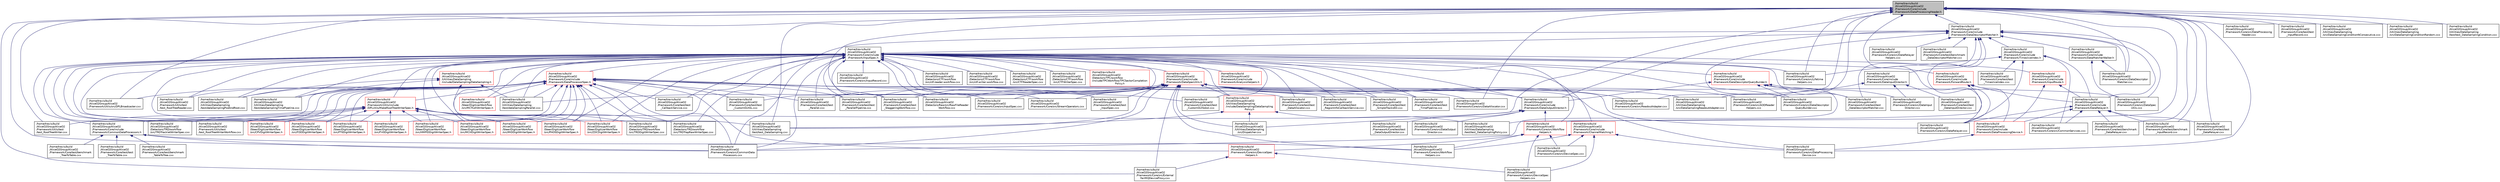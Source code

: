 digraph "/home/travis/build/AliceO2Group/AliceO2/Framework/Core/include/Framework/DataProcessingHeader.h"
{
 // INTERACTIVE_SVG=YES
  bgcolor="transparent";
  edge [fontname="Helvetica",fontsize="10",labelfontname="Helvetica",labelfontsize="10"];
  node [fontname="Helvetica",fontsize="10",shape=record];
  Node14 [label="/home/travis/build\l/AliceO2Group/AliceO2\l/Framework/Core/include\l/Framework/DataProcessingHeader.h",height=0.2,width=0.4,color="black", fillcolor="grey75", style="filled", fontcolor="black"];
  Node14 -> Node15 [dir="back",color="midnightblue",fontsize="10",style="solid",fontname="Helvetica"];
  Node15 [label="/home/travis/build\l/AliceO2Group/AliceO2\l/Detectors/Raw/src/RawFileReader\lWorkflow.cxx",height=0.2,width=0.4,color="black",URL="$d3/d87/RawFileReaderWorkflow_8cxx.html"];
  Node14 -> Node16 [dir="back",color="midnightblue",fontsize="10",style="solid",fontname="Helvetica"];
  Node16 [label="/home/travis/build\l/AliceO2Group/AliceO2\l/Framework/Core/include\l/Framework/DataDescriptorMatcher.h",height=0.2,width=0.4,color="black",URL="$d3/da3/DataDescriptorMatcher_8h.html"];
  Node16 -> Node17 [dir="back",color="midnightblue",fontsize="10",style="solid",fontname="Helvetica"];
  Node17 [label="/home/travis/build\l/AliceO2Group/AliceO2\l/Framework/Core/include\l/Framework/DataInputDirector.h",height=0.2,width=0.4,color="black",URL="$d0/d9c/DataInputDirector_8h.html"];
  Node17 -> Node18 [dir="back",color="midnightblue",fontsize="10",style="solid",fontname="Helvetica"];
  Node18 [label="/home/travis/build\l/AliceO2Group/AliceO2\l/Framework/Core/src/AODReader\lHelpers.cxx",height=0.2,width=0.4,color="black",URL="$d4/dc5/AODReaderHelpers_8cxx.html"];
  Node17 -> Node19 [dir="back",color="midnightblue",fontsize="10",style="solid",fontname="Helvetica"];
  Node19 [label="/home/travis/build\l/AliceO2Group/AliceO2\l/Framework/Core/src/DataInput\lDirector.cxx",height=0.2,width=0.4,color="black",URL="$d6/d2a/DataInputDirector_8cxx.html"];
  Node17 -> Node20 [dir="back",color="midnightblue",fontsize="10",style="solid",fontname="Helvetica"];
  Node20 [label="/home/travis/build\l/AliceO2Group/AliceO2\l/Framework/Core/test/test\l_DataInputDirector.cxx",height=0.2,width=0.4,color="black",URL="$df/d68/test__DataInputDirector_8cxx.html"];
  Node16 -> Node21 [dir="back",color="midnightblue",fontsize="10",style="solid",fontname="Helvetica"];
  Node21 [label="/home/travis/build\l/AliceO2Group/AliceO2\l/Framework/Core/include\l/Framework/DataMatcherWalker.h",height=0.2,width=0.4,color="black",URL="$d7/dc7/DataMatcherWalker_8h.html"];
  Node21 -> Node22 [dir="back",color="midnightblue",fontsize="10",style="solid",fontname="Helvetica"];
  Node22 [label="/home/travis/build\l/AliceO2Group/AliceO2\l/Framework/Core/src/DataDescriptor\lMatcher.cxx",height=0.2,width=0.4,color="black",URL="$d0/d2b/DataDescriptorMatcher_8cxx.html"];
  Node21 -> Node23 [dir="back",color="midnightblue",fontsize="10",style="solid",fontname="Helvetica"];
  Node23 [label="/home/travis/build\l/AliceO2Group/AliceO2\l/Framework/Core/src/DataSpec\lUtils.cxx",height=0.2,width=0.4,color="black",URL="$d4/dab/DataSpecUtils_8cxx.html"];
  Node16 -> Node24 [dir="back",color="midnightblue",fontsize="10",style="solid",fontname="Helvetica"];
  Node24 [label="/home/travis/build\l/AliceO2Group/AliceO2\l/Framework/Core/include\l/Framework/DataOutputDirector.h",height=0.2,width=0.4,color="black",URL="$d4/d61/DataOutputDirector_8h.html"];
  Node24 -> Node25 [dir="back",color="midnightblue",fontsize="10",style="solid",fontname="Helvetica"];
  Node25 [label="/home/travis/build\l/AliceO2Group/AliceO2\l/Framework/Core/include\l/Framework/CommonDataProcessors.h",height=0.2,width=0.4,color="black",URL="$d6/d58/CommonDataProcessors_8h.html"];
  Node25 -> Node26 [dir="back",color="midnightblue",fontsize="10",style="solid",fontname="Helvetica"];
  Node26 [label="/home/travis/build\l/AliceO2Group/AliceO2\l/Framework/Core/src/CommonData\lProcessors.cxx",height=0.2,width=0.4,color="black",URL="$df/d93/CommonDataProcessors_8cxx.html"];
  Node25 -> Node27 [dir="back",color="midnightblue",fontsize="10",style="solid",fontname="Helvetica"];
  Node27 [label="/home/travis/build\l/AliceO2Group/AliceO2\l/Framework/Core/src/Workflow\lHelpers.cxx",height=0.2,width=0.4,color="black",URL="$dc/da7/WorkflowHelpers_8cxx.html"];
  Node25 -> Node28 [dir="back",color="midnightblue",fontsize="10",style="solid",fontname="Helvetica"];
  Node28 [label="/home/travis/build\l/AliceO2Group/AliceO2\l/Framework/Core/test/benchmark\l_TableToTree.cxx",height=0.2,width=0.4,color="black",URL="$d9/dd7/benchmark__TableToTree_8cxx.html"];
  Node25 -> Node29 [dir="back",color="midnightblue",fontsize="10",style="solid",fontname="Helvetica"];
  Node29 [label="/home/travis/build\l/AliceO2Group/AliceO2\l/Framework/Core/test/benchmark\l_TreeToTable.cxx",height=0.2,width=0.4,color="black",URL="$dc/dc4/benchmark__TreeToTable_8cxx.html"];
  Node25 -> Node30 [dir="back",color="midnightblue",fontsize="10",style="solid",fontname="Helvetica"];
  Node30 [label="/home/travis/build\l/AliceO2Group/AliceO2\l/Framework/Core/test/test\l_TreeToTable.cxx",height=0.2,width=0.4,color="black",URL="$da/dae/test__TreeToTable_8cxx.html"];
  Node24 -> Node31 [dir="back",color="midnightblue",fontsize="10",style="solid",fontname="Helvetica"];
  Node31 [label="/home/travis/build\l/AliceO2Group/AliceO2\l/Framework/Core/src/DataOutput\lDirector.cxx",height=0.2,width=0.4,color="black",URL="$db/d61/DataOutputDirector_8cxx.html"];
  Node24 -> Node32 [dir="back",color="midnightblue",fontsize="10",style="solid",fontname="Helvetica"];
  Node32 [label="/home/travis/build\l/AliceO2Group/AliceO2\l/Framework/Core/src/Workflow\lHelpers.h",height=0.2,width=0.4,color="red",URL="$d9/da0/WorkflowHelpers_8h.html"];
  Node32 -> Node33 [dir="back",color="midnightblue",fontsize="10",style="solid",fontname="Helvetica"];
  Node33 [label="/home/travis/build\l/AliceO2Group/AliceO2\l/Framework/Core/src/DeviceSpec.cxx",height=0.2,width=0.4,color="black",URL="$d8/d84/DeviceSpec_8cxx.html"];
  Node32 -> Node34 [dir="back",color="midnightblue",fontsize="10",style="solid",fontname="Helvetica"];
  Node34 [label="/home/travis/build\l/AliceO2Group/AliceO2\l/Framework/Core/src/DeviceSpec\lHelpers.h",height=0.2,width=0.4,color="red",URL="$df/dda/DeviceSpecHelpers_8h.html"];
  Node34 -> Node35 [dir="back",color="midnightblue",fontsize="10",style="solid",fontname="Helvetica"];
  Node35 [label="/home/travis/build\l/AliceO2Group/AliceO2\l/Framework/Core/src/DeviceSpec\lHelpers.cxx",height=0.2,width=0.4,color="black",URL="$d1/dd9/DeviceSpecHelpers_8cxx.html"];
  Node34 -> Node36 [dir="back",color="midnightblue",fontsize="10",style="solid",fontname="Helvetica"];
  Node36 [label="/home/travis/build\l/AliceO2Group/AliceO2\l/Framework/Core/src/External\lFairMQDeviceProxy.cxx",height=0.2,width=0.4,color="black",URL="$dc/df3/ExternalFairMQDeviceProxy_8cxx.html"];
  Node32 -> Node35 [dir="back",color="midnightblue",fontsize="10",style="solid",fontname="Helvetica"];
  Node32 -> Node27 [dir="back",color="midnightblue",fontsize="10",style="solid",fontname="Helvetica"];
  Node24 -> Node46 [dir="back",color="midnightblue",fontsize="10",style="solid",fontname="Helvetica"];
  Node46 [label="/home/travis/build\l/AliceO2Group/AliceO2\l/Framework/Core/test/test\l_DataOutputDirector.cxx",height=0.2,width=0.4,color="black",URL="$d8/de2/test__DataOutputDirector_8cxx.html"];
  Node16 -> Node47 [dir="back",color="midnightblue",fontsize="10",style="solid",fontname="Helvetica"];
  Node47 [label="/home/travis/build\l/AliceO2Group/AliceO2\l/Framework/Core/include\l/Framework/DataRelayer.h",height=0.2,width=0.4,color="black",URL="$df/d59/DataRelayer_8h.html"];
  Node47 -> Node48 [dir="back",color="midnightblue",fontsize="10",style="solid",fontname="Helvetica"];
  Node48 [label="/home/travis/build\l/AliceO2Group/AliceO2\l/Framework/Core/include\l/Framework/DataProcessingDevice.h",height=0.2,width=0.4,color="red",URL="$d3/d4b/DataProcessingDevice_8h.html"];
  Node48 -> Node49 [dir="back",color="midnightblue",fontsize="10",style="solid",fontname="Helvetica"];
  Node49 [label="/home/travis/build\l/AliceO2Group/AliceO2\l/Framework/Core/src/DataProcessing\lDevice.cxx",height=0.2,width=0.4,color="black",URL="$db/dac/DataProcessingDevice_8cxx.html"];
  Node47 -> Node50 [dir="back",color="midnightblue",fontsize="10",style="solid",fontname="Helvetica"];
  Node50 [label="/home/travis/build\l/AliceO2Group/AliceO2\l/Framework/Core/src/CommonServices.cxx",height=0.2,width=0.4,color="black",URL="$dd/d27/CommonServices_8cxx.html"];
  Node47 -> Node51 [dir="back",color="midnightblue",fontsize="10",style="solid",fontname="Helvetica"];
  Node51 [label="/home/travis/build\l/AliceO2Group/AliceO2\l/Framework/Core/src/DataRelayer.cxx",height=0.2,width=0.4,color="black",URL="$d1/d57/DataRelayer_8cxx.html"];
  Node47 -> Node52 [dir="back",color="midnightblue",fontsize="10",style="solid",fontname="Helvetica"];
  Node52 [label="/home/travis/build\l/AliceO2Group/AliceO2\l/Framework/Core/test/benchmark\l_DataRelayer.cxx",height=0.2,width=0.4,color="black",URL="$d8/dd6/benchmark__DataRelayer_8cxx.html"];
  Node47 -> Node53 [dir="back",color="midnightblue",fontsize="10",style="solid",fontname="Helvetica"];
  Node53 [label="/home/travis/build\l/AliceO2Group/AliceO2\l/Framework/Core/test/benchmark\l_InputRecord.cxx",height=0.2,width=0.4,color="black",URL="$df/d93/benchmark__InputRecord_8cxx.html"];
  Node47 -> Node54 [dir="back",color="midnightblue",fontsize="10",style="solid",fontname="Helvetica"];
  Node54 [label="/home/travis/build\l/AliceO2Group/AliceO2\l/Framework/Core/test/test\l_DataRelayer.cxx",height=0.2,width=0.4,color="black",URL="$dc/d6d/test__DataRelayer_8cxx.html"];
  Node16 -> Node55 [dir="back",color="midnightblue",fontsize="10",style="solid",fontname="Helvetica"];
  Node55 [label="/home/travis/build\l/AliceO2Group/AliceO2\l/Framework/Core/include\l/Framework/InputSpec.h",height=0.2,width=0.4,color="black",URL="$d5/d3f/InputSpec_8h.html"];
  Node55 -> Node56 [dir="back",color="midnightblue",fontsize="10",style="solid",fontname="Helvetica"];
  Node56 [label="/home/travis/build\l/AliceO2Group/AliceO2\l/Detectors/CTF/workflow\l/src/ctf-reader-workflow.cxx",height=0.2,width=0.4,color="black",URL="$dc/d55/ctf-reader-workflow_8cxx.html"];
  Node55 -> Node57 [dir="back",color="midnightblue",fontsize="10",style="solid",fontname="Helvetica"];
  Node57 [label="/home/travis/build\l/AliceO2Group/AliceO2\l/Detectors/CTF/workflow\l/src/ctf-writer-workflow.cxx",height=0.2,width=0.4,color="black",URL="$d7/dcb/ctf-writer-workflow_8cxx.html"];
  Node55 -> Node58 [dir="back",color="midnightblue",fontsize="10",style="solid",fontname="Helvetica"];
  Node58 [label="/home/travis/build\l/AliceO2Group/AliceO2\l/Detectors/CTF/workflow\l/src/CTFReaderSpec.cxx",height=0.2,width=0.4,color="black",URL="$d8/d12/CTFReaderSpec_8cxx.html"];
  Node55 -> Node59 [dir="back",color="midnightblue",fontsize="10",style="solid",fontname="Helvetica"];
  Node59 [label="/home/travis/build\l/AliceO2Group/AliceO2\l/Detectors/CTF/workflow\l/src/CTFWriterSpec.cxx",height=0.2,width=0.4,color="black",URL="$d4/dd7/CTFWriterSpec_8cxx.html"];
  Node55 -> Node60 [dir="back",color="midnightblue",fontsize="10",style="solid",fontname="Helvetica"];
  Node60 [label="/home/travis/build\l/AliceO2Group/AliceO2\l/Detectors/TPC/workflow\l/include/TPCWorkflow/TPCSectorCompletion\lPolicy.h",height=0.2,width=0.4,color="red",URL="$df/d6d/TPCSectorCompletionPolicy_8h.html",tooltip="DPL completion policy helper for TPC scetor data. "];
  Node55 -> Node65 [dir="back",color="midnightblue",fontsize="10",style="solid",fontname="Helvetica"];
  Node65 [label="/home/travis/build\l/AliceO2Group/AliceO2\l/Detectors/TRD/workflow\l/src/TRDDigitWriterSpec.cxx",height=0.2,width=0.4,color="black",URL="$dd/d1a/TRDDigitWriterSpec_8cxx.html"];
  Node55 -> Node66 [dir="back",color="midnightblue",fontsize="10",style="solid",fontname="Helvetica"];
  Node66 [label="/home/travis/build\l/AliceO2Group/AliceO2\l/Detectors/TRD/workflow\l/src/TRDTrackletWriterSpec.cxx",height=0.2,width=0.4,color="black",URL="$d0/dfb/TRDTrackletWriterSpec_8cxx.html"];
  Node55 -> Node67 [dir="back",color="midnightblue",fontsize="10",style="solid",fontname="Helvetica"];
  Node67 [label="/home/travis/build\l/AliceO2Group/AliceO2\l/Detectors/TRD/workflow\l/src/TRDTrapRawWriterSpec.cxx",height=0.2,width=0.4,color="black",URL="$d1/d78/TRDTrapRawWriterSpec_8cxx.html"];
  Node55 -> Node68 [dir="back",color="midnightblue",fontsize="10",style="solid",fontname="Helvetica"];
  Node68 [label="/home/travis/build\l/AliceO2Group/AliceO2\l/Framework/Core/include\l/Framework/AnalysisHelpers.h",height=0.2,width=0.4,color="red",URL="$db/d34/AnalysisHelpers_8h.html"];
  Node55 -> Node170 [dir="back",color="midnightblue",fontsize="10",style="solid",fontname="Helvetica"];
  Node170 [label="/home/travis/build\l/AliceO2Group/AliceO2\l/Framework/Core/include\l/Framework/ChannelMatching.h",height=0.2,width=0.4,color="red",URL="$d3/d2c/ChannelMatching_8h.html"];
  Node170 -> Node49 [dir="back",color="midnightblue",fontsize="10",style="solid",fontname="Helvetica"];
  Node170 -> Node33 [dir="back",color="midnightblue",fontsize="10",style="solid",fontname="Helvetica"];
  Node170 -> Node35 [dir="back",color="midnightblue",fontsize="10",style="solid",fontname="Helvetica"];
  Node170 -> Node27 [dir="back",color="midnightblue",fontsize="10",style="solid",fontname="Helvetica"];
  Node55 -> Node25 [dir="back",color="midnightblue",fontsize="10",style="solid",fontname="Helvetica"];
  Node55 -> Node172 [dir="back",color="midnightblue",fontsize="10",style="solid",fontname="Helvetica"];
  Node172 [label="/home/travis/build\l/AliceO2Group/AliceO2\l/Framework/Core/include\l/Framework/DataDescriptorQueryBuilder.h",height=0.2,width=0.4,color="red",URL="$db/de2/DataDescriptorQueryBuilder_8h.html"];
  Node172 -> Node24 [dir="back",color="midnightblue",fontsize="10",style="solid",fontname="Helvetica"];
  Node172 -> Node26 [dir="back",color="midnightblue",fontsize="10",style="solid",fontname="Helvetica"];
  Node172 -> Node173 [dir="back",color="midnightblue",fontsize="10",style="solid",fontname="Helvetica"];
  Node173 [label="/home/travis/build\l/AliceO2Group/AliceO2\l/Framework/Core/src/DataDescriptor\lQueryBuilder.cxx",height=0.2,width=0.4,color="black",URL="$d3/d17/DataDescriptorQueryBuilder_8cxx.html"];
  Node172 -> Node19 [dir="back",color="midnightblue",fontsize="10",style="solid",fontname="Helvetica"];
  Node172 -> Node177 [dir="back",color="midnightblue",fontsize="10",style="solid",fontname="Helvetica"];
  Node177 [label="/home/travis/build\l/AliceO2Group/AliceO2\l/Framework/Core/test/test\l_DataDescriptorMatcher.cxx",height=0.2,width=0.4,color="black",URL="$dd/d1e/test__DataDescriptorMatcher_8cxx.html"];
  Node55 -> Node24 [dir="back",color="midnightblue",fontsize="10",style="solid",fontname="Helvetica"];
  Node55 -> Node180 [dir="back",color="midnightblue",fontsize="10",style="solid",fontname="Helvetica"];
  Node180 [label="/home/travis/build\l/AliceO2Group/AliceO2\l/Framework/Core/include\l/Framework/DataProcessorSpec.h",height=0.2,width=0.4,color="red",URL="$d0/df4/DataProcessorSpec_8h.html"];
  Node180 -> Node65 [dir="back",color="midnightblue",fontsize="10",style="solid",fontname="Helvetica"];
  Node180 -> Node66 [dir="back",color="midnightblue",fontsize="10",style="solid",fontname="Helvetica"];
  Node180 -> Node67 [dir="back",color="midnightblue",fontsize="10",style="solid",fontname="Helvetica"];
  Node180 -> Node25 [dir="back",color="midnightblue",fontsize="10",style="solid",fontname="Helvetica"];
  Node180 -> Node26 [dir="back",color="midnightblue",fontsize="10",style="solid",fontname="Helvetica"];
  Node180 -> Node34 [dir="back",color="midnightblue",fontsize="10",style="solid",fontname="Helvetica"];
  Node180 -> Node543 [dir="back",color="midnightblue",fontsize="10",style="solid",fontname="Helvetica"];
  Node543 [label="/home/travis/build\l/AliceO2Group/AliceO2\l/Framework/Core/test/test\l_CallbackService.cxx",height=0.2,width=0.4,color="black",URL="$db/d30/test__CallbackService_8cxx.html"];
  Node180 -> Node545 [dir="back",color="midnightblue",fontsize="10",style="solid",fontname="Helvetica"];
  Node545 [label="/home/travis/build\l/AliceO2Group/AliceO2\l/Framework/Core/test/test\l_CustomGUIGL.cxx",height=0.2,width=0.4,color="black",URL="$d5/d47/test__CustomGUIGL_8cxx.html"];
  Node180 -> Node546 [dir="back",color="midnightblue",fontsize="10",style="solid",fontname="Helvetica"];
  Node546 [label="/home/travis/build\l/AliceO2Group/AliceO2\l/Framework/Core/test/test\l_CustomGUISokol.cxx",height=0.2,width=0.4,color="black",URL="$d6/dd1/test__CustomGUISokol_8cxx.html"];
  Node180 -> Node547 [dir="back",color="midnightblue",fontsize="10",style="solid",fontname="Helvetica"];
  Node547 [label="/home/travis/build\l/AliceO2Group/AliceO2\l/Framework/Core/test/test\l_DataAllocator.cxx",height=0.2,width=0.4,color="black",URL="$d2/da2/test__DataAllocator_8cxx.html"];
  Node180 -> Node549 [dir="back",color="midnightblue",fontsize="10",style="solid",fontname="Helvetica"];
  Node549 [label="/home/travis/build\l/AliceO2Group/AliceO2\l/Framework/Core/test/test\l_Parallel.cxx",height=0.2,width=0.4,color="black",URL="$d3/d66/test__Parallel_8cxx.html"];
  Node180 -> Node550 [dir="back",color="midnightblue",fontsize="10",style="solid",fontname="Helvetica"];
  Node550 [label="/home/travis/build\l/AliceO2Group/AliceO2\l/Framework/Core/test/test\l_ParallelPipeline.cxx",height=0.2,width=0.4,color="black",URL="$d8/d7e/test__ParallelPipeline_8cxx.html"];
  Node180 -> Node553 [dir="back",color="midnightblue",fontsize="10",style="solid",fontname="Helvetica"];
  Node553 [label="/home/travis/build\l/AliceO2Group/AliceO2\l/Framework/Core/test/test\l_RegionInfoCallbackService.cxx",height=0.2,width=0.4,color="black",URL="$d7/d71/test__RegionInfoCallbackService_8cxx.html"];
  Node180 -> Node560 [dir="back",color="midnightblue",fontsize="10",style="solid",fontname="Helvetica"];
  Node560 [label="/home/travis/build\l/AliceO2Group/AliceO2\l/Framework/Core/test/test\l_SimpleTracksED.cxx",height=0.2,width=0.4,color="black",URL="$d7/d18/test__SimpleTracksED_8cxx.html"];
  Node180 -> Node497 [dir="back",color="midnightblue",fontsize="10",style="solid",fontname="Helvetica"];
  Node497 [label="/home/travis/build\l/AliceO2Group/AliceO2\l/Framework/Core/test/test\l_StaggeringWorkflow.cxx",height=0.2,width=0.4,color="black",URL="$dd/d16/test__StaggeringWorkflow_8cxx.html"];
  Node180 -> Node565 [dir="back",color="midnightblue",fontsize="10",style="solid",fontname="Helvetica"];
  Node565 [label="/home/travis/build\l/AliceO2Group/AliceO2\l/Framework/Core/test/test\l_TimePipeline.cxx",height=0.2,width=0.4,color="black",URL="$d1/d4f/test__TimePipeline_8cxx.html"];
  Node180 -> Node629 [dir="back",color="midnightblue",fontsize="10",style="solid",fontname="Helvetica"];
  Node629 [label="/home/travis/build\l/AliceO2Group/AliceO2\l/Framework/Utils/include\l/DPLUtils/MakeRootTreeWriterSpec.h",height=0.2,width=0.4,color="red",URL="$d5/dc8/MakeRootTreeWriterSpec_8h.html",tooltip="Configurable generator for RootTreeWriter processor spec. "];
  Node629 -> Node65 [dir="back",color="midnightblue",fontsize="10",style="solid",fontname="Helvetica"];
  Node629 -> Node66 [dir="back",color="midnightblue",fontsize="10",style="solid",fontname="Helvetica"];
  Node629 -> Node67 [dir="back",color="midnightblue",fontsize="10",style="solid",fontname="Helvetica"];
  Node629 -> Node630 [dir="back",color="midnightblue",fontsize="10",style="solid",fontname="Helvetica"];
  Node630 [label="/home/travis/build\l/AliceO2Group/AliceO2\l/Framework/Utils/test\l/test_RootTreeWriter.cxx",height=0.2,width=0.4,color="black",URL="$da/dcf/test__RootTreeWriter_8cxx.html"];
  Node629 -> Node580 [dir="back",color="midnightblue",fontsize="10",style="solid",fontname="Helvetica"];
  Node580 [label="/home/travis/build\l/AliceO2Group/AliceO2\l/Framework/Utils/test\l/test_RootTreeWriterWorkflow.cxx",height=0.2,width=0.4,color="black",URL="$d1/d02/test__RootTreeWriterWorkflow_8cxx.html"];
  Node629 -> Node631 [dir="back",color="midnightblue",fontsize="10",style="solid",fontname="Helvetica"];
  Node631 [label="/home/travis/build\l/AliceO2Group/AliceO2\l/Steer/DigitizerWorkflow\l/src/CPVDigitWriterSpec.h",height=0.2,width=0.4,color="red",URL="$d1/dc0/CPVDigitWriterSpec_8h.html"];
  Node629 -> Node633 [dir="back",color="midnightblue",fontsize="10",style="solid",fontname="Helvetica"];
  Node633 [label="/home/travis/build\l/AliceO2Group/AliceO2\l/Steer/DigitizerWorkflow\l/src/FDDDigitWriterSpec.h",height=0.2,width=0.4,color="red",URL="$d8/dcd/FDDDigitWriterSpec_8h.html"];
  Node629 -> Node634 [dir="back",color="midnightblue",fontsize="10",style="solid",fontname="Helvetica"];
  Node634 [label="/home/travis/build\l/AliceO2Group/AliceO2\l/Steer/DigitizerWorkflow\l/src/FT0DigitWriterSpec.h",height=0.2,width=0.4,color="red",URL="$d2/d92/Steer_2DigitizerWorkflow_2src_2FT0DigitWriterSpec_8h.html"];
  Node629 -> Node635 [dir="back",color="midnightblue",fontsize="10",style="solid",fontname="Helvetica"];
  Node635 [label="/home/travis/build\l/AliceO2Group/AliceO2\l/Steer/DigitizerWorkflow\l/src/FV0DigitWriterSpec.h",height=0.2,width=0.4,color="red",URL="$d3/d12/FV0DigitWriterSpec_8h.html"];
  Node629 -> Node636 [dir="back",color="midnightblue",fontsize="10",style="solid",fontname="Helvetica"];
  Node636 [label="/home/travis/build\l/AliceO2Group/AliceO2\l/Steer/DigitizerWorkflow\l/src/HMPIDDigitWriterSpec.h",height=0.2,width=0.4,color="red",URL="$d5/d5b/HMPIDDigitWriterSpec_8h.html"];
  Node629 -> Node637 [dir="back",color="midnightblue",fontsize="10",style="solid",fontname="Helvetica"];
  Node637 [label="/home/travis/build\l/AliceO2Group/AliceO2\l/Steer/DigitizerWorkflow\l/src/MCHDigitWriterSpec.h",height=0.2,width=0.4,color="red",URL="$d8/d60/MCHDigitWriterSpec_8h.html"];
  Node629 -> Node638 [dir="back",color="midnightblue",fontsize="10",style="solid",fontname="Helvetica"];
  Node638 [label="/home/travis/build\l/AliceO2Group/AliceO2\l/Steer/DigitizerWorkflow\l/src/MIDDigitWriterSpec.h",height=0.2,width=0.4,color="red",URL="$d9/d65/MIDDigitWriterSpec_8h.html"];
  Node629 -> Node639 [dir="back",color="midnightblue",fontsize="10",style="solid",fontname="Helvetica"];
  Node639 [label="/home/travis/build\l/AliceO2Group/AliceO2\l/Steer/DigitizerWorkflow\l/src/PHOSDigitWriterSpec.h",height=0.2,width=0.4,color="red",URL="$d4/d33/PHOSDigitWriterSpec_8h.html"];
  Node629 -> Node640 [dir="back",color="midnightblue",fontsize="10",style="solid",fontname="Helvetica"];
  Node640 [label="/home/travis/build\l/AliceO2Group/AliceO2\l/Steer/DigitizerWorkflow\l/src/ZDCDigitWriterSpec.h",height=0.2,width=0.4,color="red",URL="$d9/d31/ZDCDigitWriterSpec_8h.html"];
  Node180 -> Node642 [dir="back",color="midnightblue",fontsize="10",style="solid",fontname="Helvetica"];
  Node642 [label="/home/travis/build\l/AliceO2Group/AliceO2\l/Framework/Utils/src/DPLBroadcaster.cxx",height=0.2,width=0.4,color="black",URL="$d5/d63/DPLBroadcaster_8cxx.html",tooltip="Implementation of generic DPL broadcaster, v0.1. "];
  Node180 -> Node579 [dir="back",color="midnightblue",fontsize="10",style="solid",fontname="Helvetica"];
  Node579 [label="/home/travis/build\l/AliceO2Group/AliceO2\l/Framework/Utils/test\l/test_RootTreeReader.cxx",height=0.2,width=0.4,color="black",URL="$d6/d0d/test__RootTreeReader_8cxx.html"];
  Node180 -> Node580 [dir="back",color="midnightblue",fontsize="10",style="solid",fontname="Helvetica"];
  Node180 -> Node631 [dir="back",color="midnightblue",fontsize="10",style="solid",fontname="Helvetica"];
  Node180 -> Node633 [dir="back",color="midnightblue",fontsize="10",style="solid",fontname="Helvetica"];
  Node180 -> Node634 [dir="back",color="midnightblue",fontsize="10",style="solid",fontname="Helvetica"];
  Node180 -> Node635 [dir="back",color="midnightblue",fontsize="10",style="solid",fontname="Helvetica"];
  Node180 -> Node636 [dir="back",color="midnightblue",fontsize="10",style="solid",fontname="Helvetica"];
  Node180 -> Node637 [dir="back",color="midnightblue",fontsize="10",style="solid",fontname="Helvetica"];
  Node180 -> Node669 [dir="back",color="midnightblue",fontsize="10",style="solid",fontname="Helvetica"];
  Node669 [label="/home/travis/build\l/AliceO2Group/AliceO2\l/Steer/DigitizerWorkflow\l/src/MCTruthWriterSpec.h",height=0.2,width=0.4,color="red",URL="$de/dbe/MCTruthWriterSpec_8h.html"];
  Node180 -> Node638 [dir="back",color="midnightblue",fontsize="10",style="solid",fontname="Helvetica"];
  Node180 -> Node639 [dir="back",color="midnightblue",fontsize="10",style="solid",fontname="Helvetica"];
  Node180 -> Node640 [dir="back",color="midnightblue",fontsize="10",style="solid",fontname="Helvetica"];
  Node180 -> Node583 [dir="back",color="midnightblue",fontsize="10",style="solid",fontname="Helvetica"];
  Node583 [label="/home/travis/build\l/AliceO2Group/AliceO2\l/Utilities/DataSampling\l/test/dataSamplingParallel.cxx",height=0.2,width=0.4,color="black",URL="$d3/dbe/dataSamplingParallel_8cxx.html"];
  Node180 -> Node584 [dir="back",color="midnightblue",fontsize="10",style="solid",fontname="Helvetica"];
  Node584 [label="/home/travis/build\l/AliceO2Group/AliceO2\l/Utilities/DataSampling\l/test/dataSamplingPodAndRoot.cxx",height=0.2,width=0.4,color="black",URL="$de/da3/dataSamplingPodAndRoot_8cxx.html"];
  Node180 -> Node585 [dir="back",color="midnightblue",fontsize="10",style="solid",fontname="Helvetica"];
  Node585 [label="/home/travis/build\l/AliceO2Group/AliceO2\l/Utilities/DataSampling\l/test/dataSamplingTimePipeline.cxx",height=0.2,width=0.4,color="black",URL="$db/d9e/dataSamplingTimePipeline_8cxx.html"];
  Node55 -> Node685 [dir="back",color="midnightblue",fontsize="10",style="solid",fontname="Helvetica"];
  Node685 [label="/home/travis/build\l/AliceO2Group/AliceO2\l/Framework/Core/include\l/Framework/DataSpecUtils.h",height=0.2,width=0.4,color="red",URL="$d6/d68/DataSpecUtils_8h.html"];
  Node685 -> Node15 [dir="back",color="midnightblue",fontsize="10",style="solid",fontname="Helvetica"];
  Node685 -> Node24 [dir="back",color="midnightblue",fontsize="10",style="solid",fontname="Helvetica"];
  Node685 -> Node18 [dir="back",color="midnightblue",fontsize="10",style="solid",fontname="Helvetica"];
  Node685 -> Node26 [dir="back",color="midnightblue",fontsize="10",style="solid",fontname="Helvetica"];
  Node685 -> Node715 [dir="back",color="midnightblue",fontsize="10",style="solid",fontname="Helvetica"];
  Node715 [label="/home/travis/build\l/AliceO2Group/AliceO2\l/Framework/Core/src/DataAllocator.cxx",height=0.2,width=0.4,color="black",URL="$db/d9d/DataAllocator_8cxx.html"];
  Node685 -> Node49 [dir="back",color="midnightblue",fontsize="10",style="solid",fontname="Helvetica"];
  Node685 -> Node51 [dir="back",color="midnightblue",fontsize="10",style="solid",fontname="Helvetica"];
  Node685 -> Node23 [dir="back",color="midnightblue",fontsize="10",style="solid",fontname="Helvetica"];
  Node685 -> Node36 [dir="back",color="midnightblue",fontsize="10",style="solid",fontname="Helvetica"];
  Node685 -> Node716 [dir="back",color="midnightblue",fontsize="10",style="solid",fontname="Helvetica"];
  Node716 [label="/home/travis/build\l/AliceO2Group/AliceO2\l/Framework/Core/src/InputSpec.cxx",height=0.2,width=0.4,color="black",URL="$d6/dda/InputSpec_8cxx.html"];
  Node685 -> Node513 [dir="back",color="midnightblue",fontsize="10",style="solid",fontname="Helvetica"];
  Node513 [label="/home/travis/build\l/AliceO2Group/AliceO2\l/Framework/Core/src/ReadoutAdapter.cxx",height=0.2,width=0.4,color="black",URL="$da/df2/ReadoutAdapter_8cxx.html"];
  Node685 -> Node717 [dir="back",color="midnightblue",fontsize="10",style="solid",fontname="Helvetica"];
  Node717 [label="/home/travis/build\l/AliceO2Group/AliceO2\l/Framework/Core/src/StreamOperators.cxx",height=0.2,width=0.4,color="black",URL="$d2/d13/StreamOperators_8cxx.html"];
  Node685 -> Node27 [dir="back",color="midnightblue",fontsize="10",style="solid",fontname="Helvetica"];
  Node685 -> Node718 [dir="back",color="midnightblue",fontsize="10",style="solid",fontname="Helvetica"];
  Node718 [label="/home/travis/build\l/AliceO2Group/AliceO2\l/Framework/Core/test/test\l_InputSpec.cxx",height=0.2,width=0.4,color="black",URL="$d5/d5b/test__InputSpec_8cxx.html"];
  Node685 -> Node549 [dir="back",color="midnightblue",fontsize="10",style="solid",fontname="Helvetica"];
  Node685 -> Node550 [dir="back",color="midnightblue",fontsize="10",style="solid",fontname="Helvetica"];
  Node685 -> Node497 [dir="back",color="midnightblue",fontsize="10",style="solid",fontname="Helvetica"];
  Node685 -> Node719 [dir="back",color="midnightblue",fontsize="10",style="solid",fontname="Helvetica"];
  Node719 [label="/home/travis/build\l/AliceO2Group/AliceO2\l/Utilities/DataSampling\l/include/DataSampling/DataSampling\lPolicy.h",height=0.2,width=0.4,color="red",URL="$d2/d1b/DataSamplingPolicy_8h.html",tooltip="A declaration of O2 Data Sampling Policy. "];
  Node719 -> Node507 [dir="back",color="midnightblue",fontsize="10",style="solid",fontname="Helvetica"];
  Node507 [label="/home/travis/build\l/AliceO2Group/AliceO2\l/Utilities/DataSampling\l/src/Dispatcher.cxx",height=0.2,width=0.4,color="black",URL="$d1/dca/Dispatcher_8cxx.html",tooltip="Implementation of Dispatcher for O2 Data Sampling. "];
  Node719 -> Node508 [dir="back",color="midnightblue",fontsize="10",style="solid",fontname="Helvetica"];
  Node508 [label="/home/travis/build\l/AliceO2Group/AliceO2\l/Utilities/DataSampling\l/test/test_DataSampling.cxx",height=0.2,width=0.4,color="black",URL="$d1/de8/test__DataSampling_8cxx.html"];
  Node719 -> Node720 [dir="back",color="midnightblue",fontsize="10",style="solid",fontname="Helvetica"];
  Node720 [label="/home/travis/build\l/AliceO2Group/AliceO2\l/Utilities/DataSampling\l/test/test_DataSamplingPolicy.cxx",height=0.2,width=0.4,color="black",URL="$d3/ddc/test__DataSamplingPolicy_8cxx.html"];
  Node685 -> Node521 [dir="back",color="midnightblue",fontsize="10",style="solid",fontname="Helvetica"];
  Node521 [label="/home/travis/build\l/AliceO2Group/AliceO2\l/Utilities/DataSampling\l/src/DataSamplingReadoutAdapter.cxx",height=0.2,width=0.4,color="black",URL="$dc/da2/DataSamplingReadoutAdapter_8cxx.html"];
  Node685 -> Node507 [dir="back",color="midnightblue",fontsize="10",style="solid",fontname="Helvetica"];
  Node685 -> Node583 [dir="back",color="midnightblue",fontsize="10",style="solid",fontname="Helvetica"];
  Node685 -> Node508 [dir="back",color="midnightblue",fontsize="10",style="solid",fontname="Helvetica"];
  Node55 -> Node721 [dir="back",color="midnightblue",fontsize="10",style="solid",fontname="Helvetica"];
  Node721 [label="/home/travis/build\l/AliceO2Group/AliceO2\l/Framework/Core/include\l/Framework/ForwardRoute.h",height=0.2,width=0.4,color="red",URL="$d7/d12/ForwardRoute_8h.html"];
  Node721 -> Node48 [dir="back",color="midnightblue",fontsize="10",style="solid",fontname="Helvetica"];
  Node721 -> Node47 [dir="back",color="midnightblue",fontsize="10",style="solid",fontname="Helvetica"];
  Node721 -> Node32 [dir="back",color="midnightblue",fontsize="10",style="solid",fontname="Helvetica"];
  Node55 -> Node722 [dir="back",color="midnightblue",fontsize="10",style="solid",fontname="Helvetica"];
  Node722 [label="/home/travis/build\l/AliceO2Group/AliceO2\l/Framework/Core/include\l/Framework/InputRoute.h",height=0.2,width=0.4,color="red",URL="$d5/d19/InputRoute_8h.html"];
  Node722 -> Node48 [dir="back",color="midnightblue",fontsize="10",style="solid",fontname="Helvetica"];
  Node722 -> Node47 [dir="back",color="midnightblue",fontsize="10",style="solid",fontname="Helvetica"];
  Node55 -> Node26 [dir="back",color="midnightblue",fontsize="10",style="solid",fontname="Helvetica"];
  Node55 -> Node173 [dir="back",color="midnightblue",fontsize="10",style="solid",fontname="Helvetica"];
  Node55 -> Node32 [dir="back",color="midnightblue",fontsize="10",style="solid",fontname="Helvetica"];
  Node55 -> Node708 [dir="back",color="midnightblue",fontsize="10",style="solid",fontname="Helvetica"];
  Node708 [label="/home/travis/build\l/AliceO2Group/AliceO2\l/Framework/Core/src/InputRecord.cxx",height=0.2,width=0.4,color="black",URL="$df/d8e/InputRecord_8cxx.html"];
  Node55 -> Node716 [dir="back",color="midnightblue",fontsize="10",style="solid",fontname="Helvetica"];
  Node55 -> Node725 [dir="back",color="midnightblue",fontsize="10",style="solid",fontname="Helvetica"];
  Node725 [label="/home/travis/build\l/AliceO2Group/AliceO2\l/Framework/Core/src/Lifetime\lHelpers.cxx",height=0.2,width=0.4,color="black",URL="$d4/d7a/LifetimeHelpers_8cxx.html"];
  Node55 -> Node717 [dir="back",color="midnightblue",fontsize="10",style="solid",fontname="Helvetica"];
  Node55 -> Node543 [dir="back",color="midnightblue",fontsize="10",style="solid",fontname="Helvetica"];
  Node55 -> Node545 [dir="back",color="midnightblue",fontsize="10",style="solid",fontname="Helvetica"];
  Node55 -> Node546 [dir="back",color="midnightblue",fontsize="10",style="solid",fontname="Helvetica"];
  Node55 -> Node547 [dir="back",color="midnightblue",fontsize="10",style="solid",fontname="Helvetica"];
  Node55 -> Node177 [dir="back",color="midnightblue",fontsize="10",style="solid",fontname="Helvetica"];
  Node55 -> Node718 [dir="back",color="midnightblue",fontsize="10",style="solid",fontname="Helvetica"];
  Node55 -> Node549 [dir="back",color="midnightblue",fontsize="10",style="solid",fontname="Helvetica"];
  Node55 -> Node550 [dir="back",color="midnightblue",fontsize="10",style="solid",fontname="Helvetica"];
  Node55 -> Node553 [dir="back",color="midnightblue",fontsize="10",style="solid",fontname="Helvetica"];
  Node55 -> Node560 [dir="back",color="midnightblue",fontsize="10",style="solid",fontname="Helvetica"];
  Node55 -> Node497 [dir="back",color="midnightblue",fontsize="10",style="solid",fontname="Helvetica"];
  Node55 -> Node565 [dir="back",color="midnightblue",fontsize="10",style="solid",fontname="Helvetica"];
  Node55 -> Node629 [dir="back",color="midnightblue",fontsize="10",style="solid",fontname="Helvetica"];
  Node55 -> Node579 [dir="back",color="midnightblue",fontsize="10",style="solid",fontname="Helvetica"];
  Node55 -> Node580 [dir="back",color="midnightblue",fontsize="10",style="solid",fontname="Helvetica"];
  Node55 -> Node631 [dir="back",color="midnightblue",fontsize="10",style="solid",fontname="Helvetica"];
  Node55 -> Node633 [dir="back",color="midnightblue",fontsize="10",style="solid",fontname="Helvetica"];
  Node55 -> Node634 [dir="back",color="midnightblue",fontsize="10",style="solid",fontname="Helvetica"];
  Node55 -> Node635 [dir="back",color="midnightblue",fontsize="10",style="solid",fontname="Helvetica"];
  Node55 -> Node636 [dir="back",color="midnightblue",fontsize="10",style="solid",fontname="Helvetica"];
  Node55 -> Node637 [dir="back",color="midnightblue",fontsize="10",style="solid",fontname="Helvetica"];
  Node55 -> Node669 [dir="back",color="midnightblue",fontsize="10",style="solid",fontname="Helvetica"];
  Node55 -> Node638 [dir="back",color="midnightblue",fontsize="10",style="solid",fontname="Helvetica"];
  Node55 -> Node639 [dir="back",color="midnightblue",fontsize="10",style="solid",fontname="Helvetica"];
  Node55 -> Node640 [dir="back",color="midnightblue",fontsize="10",style="solid",fontname="Helvetica"];
  Node55 -> Node621 [dir="back",color="midnightblue",fontsize="10",style="solid",fontname="Helvetica"];
  Node621 [label="/home/travis/build\l/AliceO2Group/AliceO2\l/Utilities/DataSampling\l/include/DataSampling/DataSampling.h",height=0.2,width=0.4,color="red",URL="$d7/d78/DataSampling_8h.html",tooltip="Definition of O2 Data Sampling, v1.0. "];
  Node621 -> Node583 [dir="back",color="midnightblue",fontsize="10",style="solid",fontname="Helvetica"];
  Node621 -> Node584 [dir="back",color="midnightblue",fontsize="10",style="solid",fontname="Helvetica"];
  Node621 -> Node585 [dir="back",color="midnightblue",fontsize="10",style="solid",fontname="Helvetica"];
  Node621 -> Node508 [dir="back",color="midnightblue",fontsize="10",style="solid",fontname="Helvetica"];
  Node55 -> Node719 [dir="back",color="midnightblue",fontsize="10",style="solid",fontname="Helvetica"];
  Node55 -> Node583 [dir="back",color="midnightblue",fontsize="10",style="solid",fontname="Helvetica"];
  Node55 -> Node584 [dir="back",color="midnightblue",fontsize="10",style="solid",fontname="Helvetica"];
  Node55 -> Node585 [dir="back",color="midnightblue",fontsize="10",style="solid",fontname="Helvetica"];
  Node16 -> Node726 [dir="back",color="midnightblue",fontsize="10",style="solid",fontname="Helvetica"];
  Node726 [label="/home/travis/build\l/AliceO2Group/AliceO2\l/Framework/Core/include\l/Framework/TimesliceIndex.h",height=0.2,width=0.4,color="black",URL="$d4/def/TimesliceIndex_8h.html"];
  Node726 -> Node47 [dir="back",color="midnightblue",fontsize="10",style="solid",fontname="Helvetica"];
  Node726 -> Node50 [dir="back",color="midnightblue",fontsize="10",style="solid",fontname="Helvetica"];
  Node726 -> Node51 [dir="back",color="midnightblue",fontsize="10",style="solid",fontname="Helvetica"];
  Node726 -> Node725 [dir="back",color="midnightblue",fontsize="10",style="solid",fontname="Helvetica"];
  Node726 -> Node727 [dir="back",color="midnightblue",fontsize="10",style="solid",fontname="Helvetica"];
  Node727 [label="/home/travis/build\l/AliceO2Group/AliceO2\l/Framework/Core/test/test\l_TimesliceIndex.cxx",height=0.2,width=0.4,color="black",URL="$df/dc4/test__TimesliceIndex_8cxx.html"];
  Node16 -> Node26 [dir="back",color="midnightblue",fontsize="10",style="solid",fontname="Helvetica"];
  Node16 -> Node22 [dir="back",color="midnightblue",fontsize="10",style="solid",fontname="Helvetica"];
  Node16 -> Node173 [dir="back",color="midnightblue",fontsize="10",style="solid",fontname="Helvetica"];
  Node16 -> Node51 [dir="back",color="midnightblue",fontsize="10",style="solid",fontname="Helvetica"];
  Node16 -> Node724 [dir="back",color="midnightblue",fontsize="10",style="solid",fontname="Helvetica"];
  Node724 [label="/home/travis/build\l/AliceO2Group/AliceO2\l/Framework/Core/src/DataRelayer\lHelpers.cxx",height=0.2,width=0.4,color="black",URL="$df/d68/DataRelayerHelpers_8cxx.html"];
  Node16 -> Node23 [dir="back",color="midnightblue",fontsize="10",style="solid",fontname="Helvetica"];
  Node16 -> Node728 [dir="back",color="midnightblue",fontsize="10",style="solid",fontname="Helvetica"];
  Node728 [label="/home/travis/build\l/AliceO2Group/AliceO2\l/Framework/Core/test/benchmark\l_DataDescriptorMatcher.cxx",height=0.2,width=0.4,color="black",URL="$d5/de4/benchmark__DataDescriptorMatcher_8cxx.html"];
  Node16 -> Node177 [dir="back",color="midnightblue",fontsize="10",style="solid",fontname="Helvetica"];
  Node14 -> Node26 [dir="back",color="midnightblue",fontsize="10",style="solid",fontname="Helvetica"];
  Node14 -> Node715 [dir="back",color="midnightblue",fontsize="10",style="solid",fontname="Helvetica"];
  Node14 -> Node22 [dir="back",color="midnightblue",fontsize="10",style="solid",fontname="Helvetica"];
  Node14 -> Node49 [dir="back",color="midnightblue",fontsize="10",style="solid",fontname="Helvetica"];
  Node14 -> Node729 [dir="back",color="midnightblue",fontsize="10",style="solid",fontname="Helvetica"];
  Node729 [label="/home/travis/build\l/AliceO2Group/AliceO2\l/Framework/Core/src/DataProcessing\lHeader.cxx",height=0.2,width=0.4,color="black",URL="$d8/d4b/DataProcessingHeader_8cxx.html"];
  Node14 -> Node51 [dir="back",color="midnightblue",fontsize="10",style="solid",fontname="Helvetica"];
  Node14 -> Node36 [dir="back",color="midnightblue",fontsize="10",style="solid",fontname="Helvetica"];
  Node14 -> Node725 [dir="back",color="midnightblue",fontsize="10",style="solid",fontname="Helvetica"];
  Node14 -> Node513 [dir="back",color="midnightblue",fontsize="10",style="solid",fontname="Helvetica"];
  Node14 -> Node52 [dir="back",color="midnightblue",fontsize="10",style="solid",fontname="Helvetica"];
  Node14 -> Node53 [dir="back",color="midnightblue",fontsize="10",style="solid",fontname="Helvetica"];
  Node14 -> Node54 [dir="back",color="midnightblue",fontsize="10",style="solid",fontname="Helvetica"];
  Node14 -> Node709 [dir="back",color="midnightblue",fontsize="10",style="solid",fontname="Helvetica"];
  Node709 [label="/home/travis/build\l/AliceO2Group/AliceO2\l/Framework/Core/test/test\l_InputRecord.cxx",height=0.2,width=0.4,color="black",URL="$df/dc1/test__InputRecord_8cxx.html"];
  Node14 -> Node642 [dir="back",color="midnightblue",fontsize="10",style="solid",fontname="Helvetica"];
  Node14 -> Node630 [dir="back",color="midnightblue",fontsize="10",style="solid",fontname="Helvetica"];
  Node14 -> Node730 [dir="back",color="midnightblue",fontsize="10",style="solid",fontname="Helvetica"];
  Node730 [label="/home/travis/build\l/AliceO2Group/AliceO2\l/Utilities/DataSampling\l/src/DataSamplingConditionNConsecutive.cxx",height=0.2,width=0.4,color="black",URL="$d0/dd6/DataSamplingConditionNConsecutive_8cxx.html",tooltip="Implementation of DataSamplingConditionNConsecutive. "];
  Node14 -> Node731 [dir="back",color="midnightblue",fontsize="10",style="solid",fontname="Helvetica"];
  Node731 [label="/home/travis/build\l/AliceO2Group/AliceO2\l/Utilities/DataSampling\l/src/DataSamplingConditionRandom.cxx",height=0.2,width=0.4,color="black",URL="$d4/dba/DataSamplingConditionRandom_8cxx.html",tooltip="Implementation of random DataSamplingCondition. "];
  Node14 -> Node521 [dir="back",color="midnightblue",fontsize="10",style="solid",fontname="Helvetica"];
  Node14 -> Node507 [dir="back",color="midnightblue",fontsize="10",style="solid",fontname="Helvetica"];
  Node14 -> Node508 [dir="back",color="midnightblue",fontsize="10",style="solid",fontname="Helvetica"];
  Node14 -> Node732 [dir="back",color="midnightblue",fontsize="10",style="solid",fontname="Helvetica"];
  Node732 [label="/home/travis/build\l/AliceO2Group/AliceO2\l/Utilities/DataSampling\l/test/test_DataSamplingCondition.cxx",height=0.2,width=0.4,color="black",URL="$dd/d70/test__DataSamplingCondition_8cxx.html"];
  Node14 -> Node720 [dir="back",color="midnightblue",fontsize="10",style="solid",fontname="Helvetica"];
}
